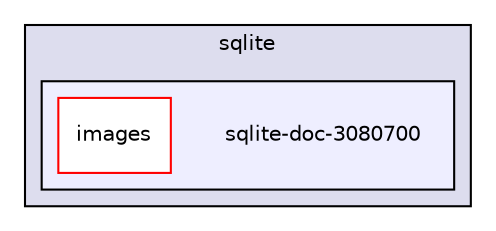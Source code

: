 digraph "sqlite/sqlite-doc-3080700" {
  compound=true
  node [ fontsize="10", fontname="Helvetica"];
  edge [ labelfontsize="10", labelfontname="Helvetica"];
  subgraph clusterdir_d9e990f2c4f165877e05a91264b669b8 {
    graph [ bgcolor="#ddddee", pencolor="black", label="sqlite" fontname="Helvetica", fontsize="10", URL="dir_d9e990f2c4f165877e05a91264b669b8.html"]
  subgraph clusterdir_33d0ba510ec82d4100f5e3a2c3d6138e {
    graph [ bgcolor="#eeeeff", pencolor="black", label="" URL="dir_33d0ba510ec82d4100f5e3a2c3d6138e.html"];
    dir_33d0ba510ec82d4100f5e3a2c3d6138e [shape=plaintext label="sqlite-doc-3080700"];
    dir_e205388cd4bef8340f6df94c212212d0 [shape=box label="images" color="red" fillcolor="white" style="filled" URL="dir_e205388cd4bef8340f6df94c212212d0.html"];
  }
  }
}
